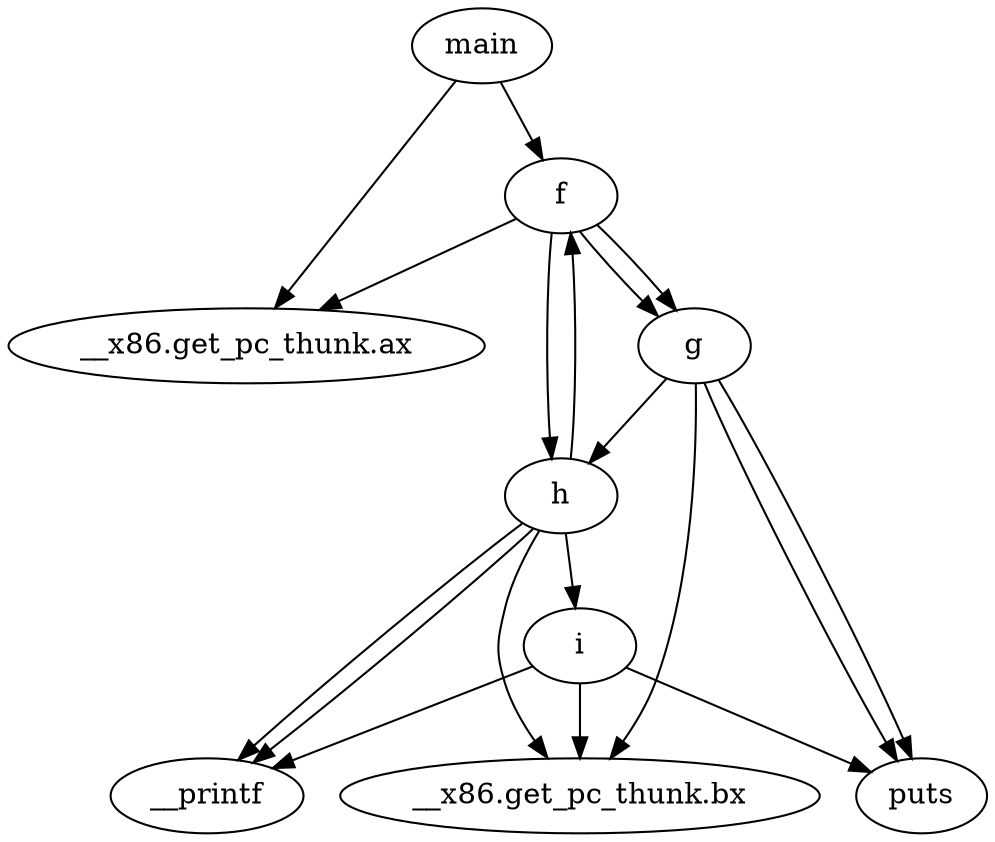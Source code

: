 digraph{
		"main" -> "__x86.get_pc_thunk.ax"
		"main" -> "f"
		"main"[label="\N\n"]
		"f" -> "__x86.get_pc_thunk.ax"
		"f" -> "g"
		"f" -> "g"
		"f" -> "h"
		"f"[label="\N\n"]
		"h" -> "__x86.get_pc_thunk.bx"
		"h" -> "f"
		"h" -> "__printf"
		"h" -> "__printf"
		"h" -> "i"
		"h"[label="\N\n"]
		"i" -> "__x86.get_pc_thunk.bx"
		"i" -> "__printf"
		"i" -> "puts"
		"i"[label="\N\n"]
		"puts"[label="\N\n"]
		"__printf"[label="\N\n"]
		"__x86.get_pc_thunk.bx"[label="\N\n"]
		"g" -> "__x86.get_pc_thunk.bx"
		"g" -> "h"
		"g" -> "puts"
		"g" -> "puts"
		"g"[label="\N\n"]
		"__x86.get_pc_thunk.ax"[label="\N\n"]
}
